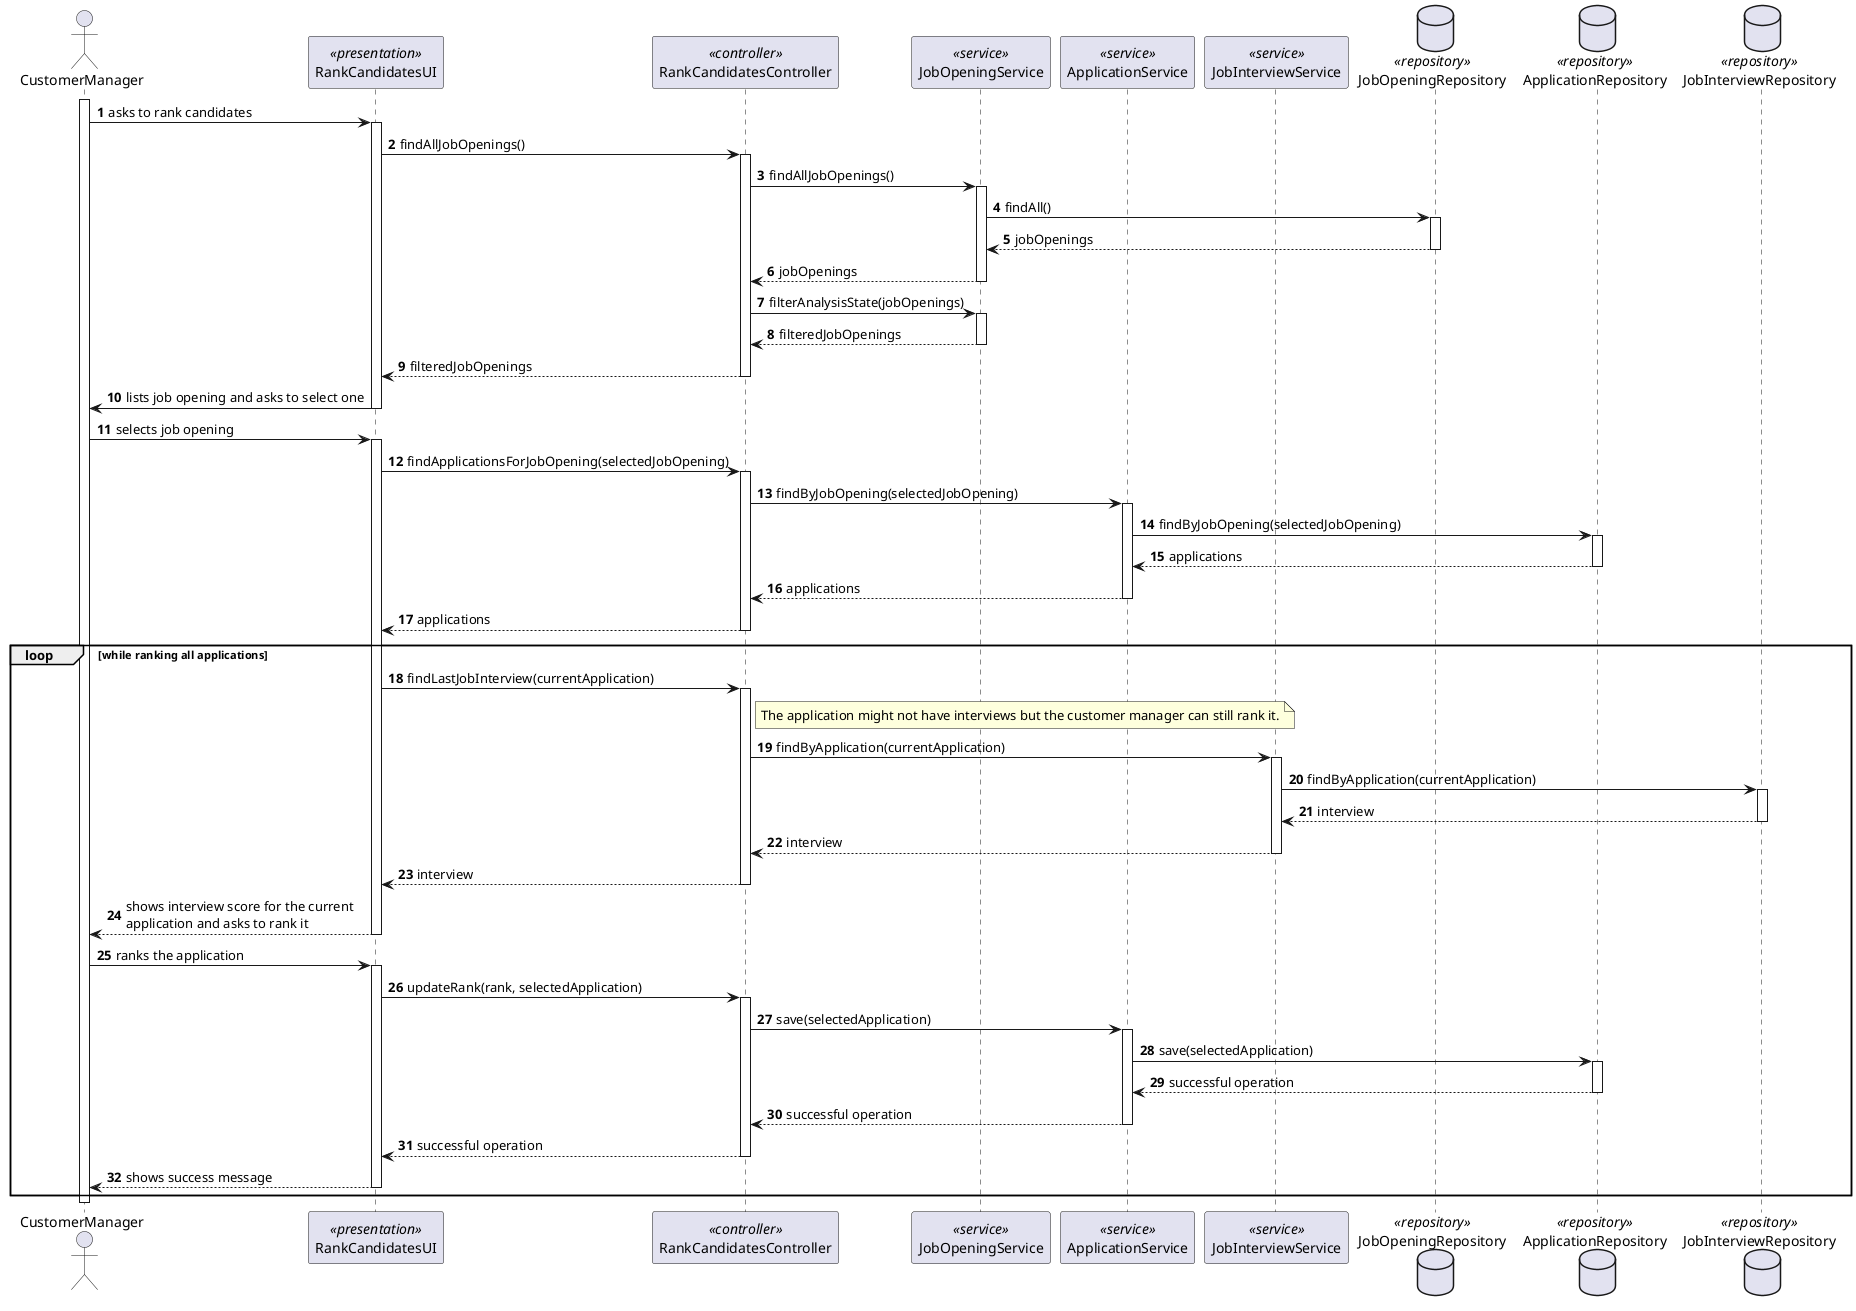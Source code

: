 @startuml
autonumber

actor CustomerManager

participant RankCandidatesUI <<presentation>>
participant RankCandidatesController <<controller>>

participant JobOpeningService <<service>>
participant ApplicationService <<service>>
participant JobInterviewService <<service>>

database JobOpeningRepository <<repository>>
database ApplicationRepository <<repository>>
database JobInterviewRepository <<repository>>

activate CustomerManager

    CustomerManager -> RankCandidatesUI : asks to rank candidates
    activate RankCandidatesUI

        RankCandidatesUI -> RankCandidatesController : findAllJobOpenings()
        activate RankCandidatesController

            RankCandidatesController -> JobOpeningService : findAllJobOpenings()
            activate JobOpeningService

                 JobOpeningService -> JobOpeningRepository : findAll()
                 activate JobOpeningRepository

                     JobOpeningRepository --> JobOpeningService : jobOpenings
                 deactivate JobOpeningRepository

                JobOpeningService --> RankCandidatesController : jobOpenings
            deactivate JobOpeningService

            RankCandidatesController -> JobOpeningService : filterAnalysisState(jobOpenings)
            activate JobOpeningService

                    JobOpeningService --> RankCandidatesController : filteredJobOpenings
            deactivate JobOpeningService

            RankCandidatesController --> RankCandidatesUI : filteredJobOpenings
        deactivate RankCandidatesController

        RankCandidatesUI -> CustomerManager : lists job opening and asks to select one
    deactivate RankCandidatesUI

    CustomerManager -> RankCandidatesUI : selects job opening
    activate RankCandidatesUI

        RankCandidatesUI -> RankCandidatesController : findApplicationsForJobOpening(selectedJobOpening)
        activate RankCandidatesController

            RankCandidatesController -> ApplicationService : findByJobOpening(selectedJobOpening)
            activate ApplicationService

                ApplicationService -> ApplicationRepository : findByJobOpening(selectedJobOpening)
                activate ApplicationRepository

                    ApplicationRepository --> ApplicationService : applications
                deactivate ApplicationRepository

                ApplicationService --> RankCandidatesController : applications
            deactivate ApplicationService

            RankCandidatesController --> RankCandidatesUI : applications
        deactivate RankCandidatesController

loop while ranking all applications

        RankCandidatesUI -> RankCandidatesController : findLastJobInterview(currentApplication)
        activate RankCandidatesController
            note right of RankCandidatesController
            The application might not have interviews but the customer manager can still rank it.
            end note

            RankCandidatesController -> JobInterviewService : findByApplication(currentApplication)
            activate JobInterviewService

                JobInterviewService -> JobInterviewRepository : findByApplication(currentApplication)
                activate JobInterviewRepository

                    JobInterviewRepository --> JobInterviewService : interview
                deactivate JobInterviewRepository

                JobInterviewService --> RankCandidatesController : interview
            deactivate JobInterviewService

            RankCandidatesController --> RankCandidatesUI : interview
        deactivate RankCandidatesController

        RankCandidatesUI --> CustomerManager : shows interview score for the current \napplication and asks to rank it
    deactivate RankCandidatesUI

    CustomerManager -> RankCandidatesUI : ranks the application
    activate RankCandidatesUI

        RankCandidatesUI -> RankCandidatesController : updateRank(rank, selectedApplication)
        activate RankCandidatesController

            RankCandidatesController -> ApplicationService : save(selectedApplication)
            activate ApplicationService

                ApplicationService -> ApplicationRepository : save(selectedApplication)
                activate ApplicationRepository

                    ApplicationRepository --> ApplicationService : successful operation
                deactivate ApplicationRepository

                ApplicationService --> RankCandidatesController : successful operation
            deactivate ApplicationService

            RankCandidatesController --> RankCandidatesUI : successful operation
        deactivate RankCandidatesController

        RankCandidatesUI --> CustomerManager : shows success message
    deactivate RankCandidatesUI

end loop

deactivate CustomerManager

@enduml